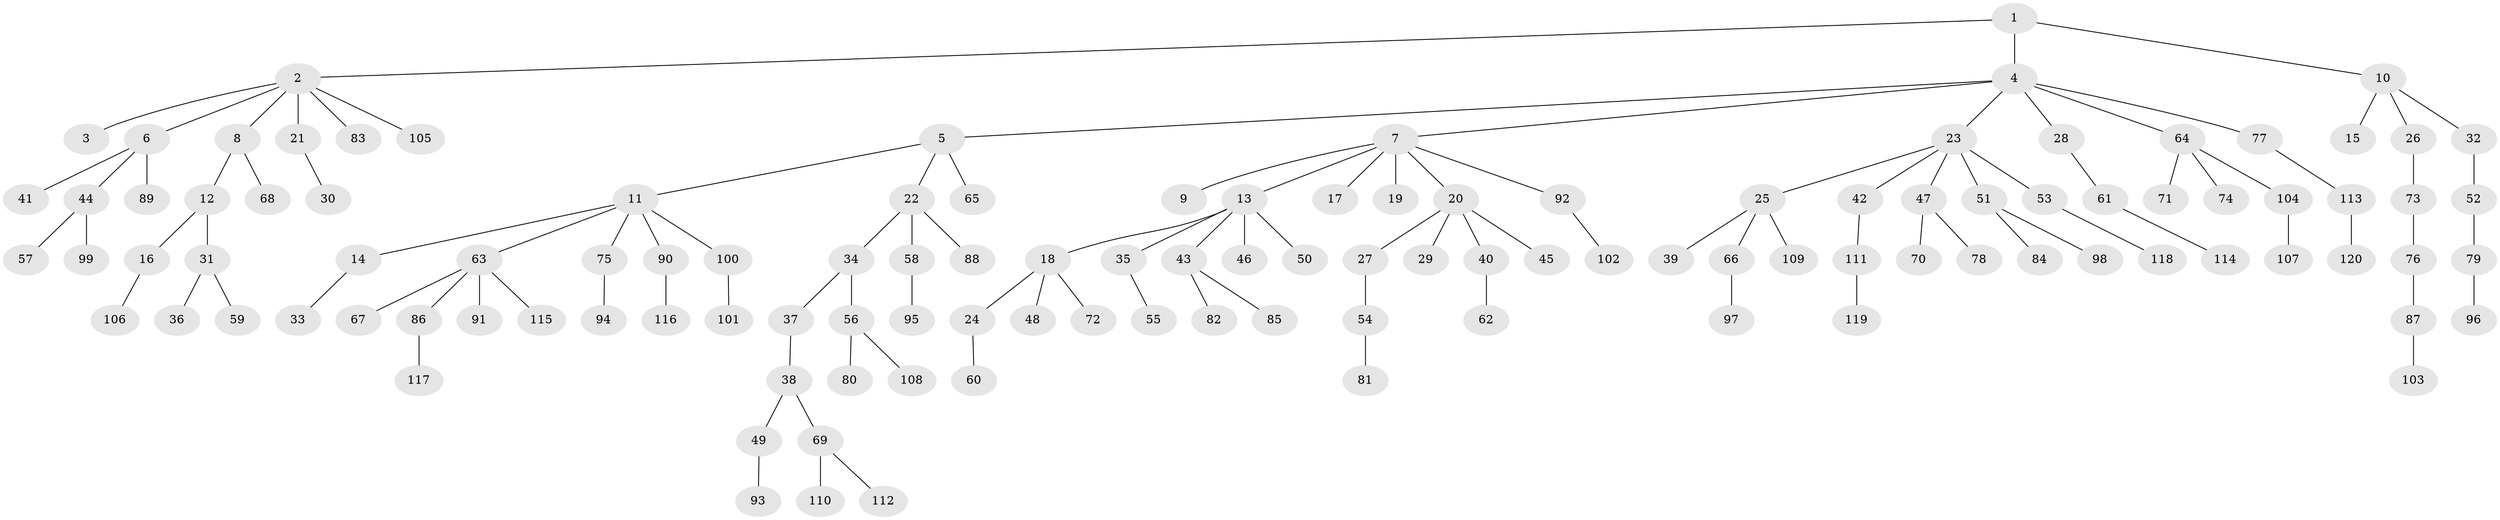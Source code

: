 // Generated by graph-tools (version 1.1) at 2025/26/03/09/25 03:26:32]
// undirected, 120 vertices, 119 edges
graph export_dot {
graph [start="1"]
  node [color=gray90,style=filled];
  1;
  2;
  3;
  4;
  5;
  6;
  7;
  8;
  9;
  10;
  11;
  12;
  13;
  14;
  15;
  16;
  17;
  18;
  19;
  20;
  21;
  22;
  23;
  24;
  25;
  26;
  27;
  28;
  29;
  30;
  31;
  32;
  33;
  34;
  35;
  36;
  37;
  38;
  39;
  40;
  41;
  42;
  43;
  44;
  45;
  46;
  47;
  48;
  49;
  50;
  51;
  52;
  53;
  54;
  55;
  56;
  57;
  58;
  59;
  60;
  61;
  62;
  63;
  64;
  65;
  66;
  67;
  68;
  69;
  70;
  71;
  72;
  73;
  74;
  75;
  76;
  77;
  78;
  79;
  80;
  81;
  82;
  83;
  84;
  85;
  86;
  87;
  88;
  89;
  90;
  91;
  92;
  93;
  94;
  95;
  96;
  97;
  98;
  99;
  100;
  101;
  102;
  103;
  104;
  105;
  106;
  107;
  108;
  109;
  110;
  111;
  112;
  113;
  114;
  115;
  116;
  117;
  118;
  119;
  120;
  1 -- 2;
  1 -- 4;
  1 -- 10;
  2 -- 3;
  2 -- 6;
  2 -- 8;
  2 -- 21;
  2 -- 83;
  2 -- 105;
  4 -- 5;
  4 -- 7;
  4 -- 23;
  4 -- 28;
  4 -- 64;
  4 -- 77;
  5 -- 11;
  5 -- 22;
  5 -- 65;
  6 -- 41;
  6 -- 44;
  6 -- 89;
  7 -- 9;
  7 -- 13;
  7 -- 17;
  7 -- 19;
  7 -- 20;
  7 -- 92;
  8 -- 12;
  8 -- 68;
  10 -- 15;
  10 -- 26;
  10 -- 32;
  11 -- 14;
  11 -- 63;
  11 -- 75;
  11 -- 90;
  11 -- 100;
  12 -- 16;
  12 -- 31;
  13 -- 18;
  13 -- 35;
  13 -- 43;
  13 -- 46;
  13 -- 50;
  14 -- 33;
  16 -- 106;
  18 -- 24;
  18 -- 48;
  18 -- 72;
  20 -- 27;
  20 -- 29;
  20 -- 40;
  20 -- 45;
  21 -- 30;
  22 -- 34;
  22 -- 58;
  22 -- 88;
  23 -- 25;
  23 -- 42;
  23 -- 47;
  23 -- 51;
  23 -- 53;
  24 -- 60;
  25 -- 39;
  25 -- 66;
  25 -- 109;
  26 -- 73;
  27 -- 54;
  28 -- 61;
  31 -- 36;
  31 -- 59;
  32 -- 52;
  34 -- 37;
  34 -- 56;
  35 -- 55;
  37 -- 38;
  38 -- 49;
  38 -- 69;
  40 -- 62;
  42 -- 111;
  43 -- 82;
  43 -- 85;
  44 -- 57;
  44 -- 99;
  47 -- 70;
  47 -- 78;
  49 -- 93;
  51 -- 84;
  51 -- 98;
  52 -- 79;
  53 -- 118;
  54 -- 81;
  56 -- 80;
  56 -- 108;
  58 -- 95;
  61 -- 114;
  63 -- 67;
  63 -- 86;
  63 -- 91;
  63 -- 115;
  64 -- 71;
  64 -- 74;
  64 -- 104;
  66 -- 97;
  69 -- 110;
  69 -- 112;
  73 -- 76;
  75 -- 94;
  76 -- 87;
  77 -- 113;
  79 -- 96;
  86 -- 117;
  87 -- 103;
  90 -- 116;
  92 -- 102;
  100 -- 101;
  104 -- 107;
  111 -- 119;
  113 -- 120;
}
